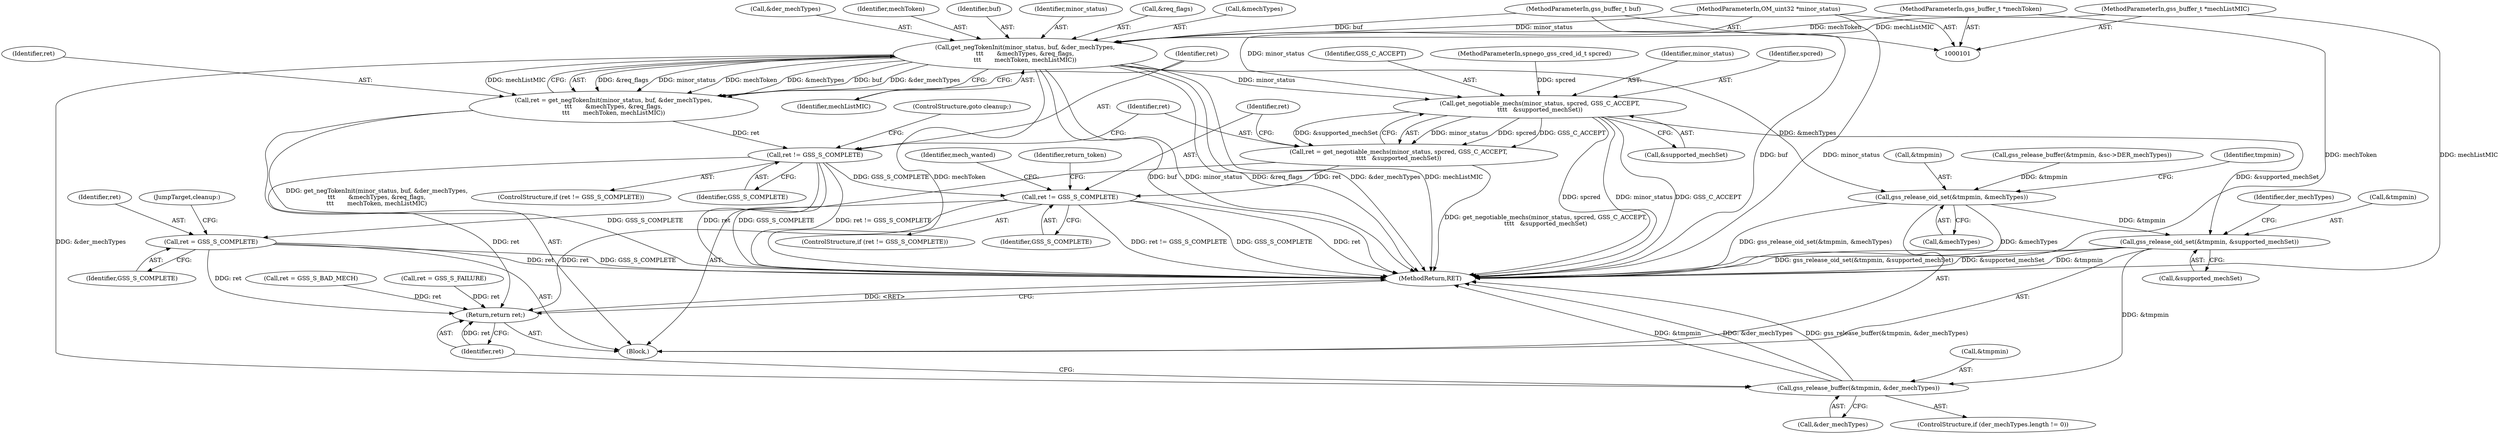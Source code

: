 digraph "0_krb5_b51b33f2bc5d1497ddf5bd107f791c101695000d_0@pointer" {
"1000161" [label="(Call,get_negTokenInit(minor_status, buf, &der_mechTypes,\n\t\t\t       &mechTypes, &req_flags,\n\t\t\t       mechToken, mechListMIC))"];
"1000102" [label="(MethodParameterIn,OM_uint32 *minor_status)"];
"1000103" [label="(MethodParameterIn,gss_buffer_t buf)"];
"1000106" [label="(MethodParameterIn,gss_buffer_t *mechToken)"];
"1000107" [label="(MethodParameterIn,gss_buffer_t *mechListMIC)"];
"1000159" [label="(Call,ret = get_negTokenInit(minor_status, buf, &der_mechTypes,\n\t\t\t       &mechTypes, &req_flags,\n\t\t\t       mechToken, mechListMIC))"];
"1000173" [label="(Call,ret != GSS_S_COMPLETE)"];
"1000187" [label="(Call,ret != GSS_S_COMPLETE)"];
"1000305" [label="(Call,ret = GSS_S_COMPLETE)"];
"1000330" [label="(Return,return ret;)"];
"1000180" [label="(Call,get_negotiable_mechs(minor_status, spcred, GSS_C_ACCEPT,\n\t\t\t\t   &supported_mechSet))"];
"1000178" [label="(Call,ret = get_negotiable_mechs(minor_status, spcred, GSS_C_ACCEPT,\n\t\t\t\t   &supported_mechSet))"];
"1000314" [label="(Call,gss_release_oid_set(&tmpmin, &supported_mechSet))"];
"1000325" [label="(Call,gss_release_buffer(&tmpmin, &der_mechTypes))"];
"1000309" [label="(Call,gss_release_oid_set(&tmpmin, &mechTypes))"];
"1000306" [label="(Identifier,ret)"];
"1000193" [label="(Identifier,return_token)"];
"1000314" [label="(Call,gss_release_oid_set(&tmpmin, &supported_mechSet))"];
"1000322" [label="(Identifier,der_mechTypes)"];
"1000183" [label="(Identifier,GSS_C_ACCEPT)"];
"1000170" [label="(Identifier,mechToken)"];
"1000175" [label="(Identifier,GSS_S_COMPLETE)"];
"1000161" [label="(Call,get_negTokenInit(minor_status, buf, &der_mechTypes,\n\t\t\t       &mechTypes, &req_flags,\n\t\t\t       mechToken, mechListMIC))"];
"1000310" [label="(Call,&tmpmin)"];
"1000163" [label="(Identifier,buf)"];
"1000317" [label="(Call,&supported_mechSet)"];
"1000325" [label="(Call,gss_release_buffer(&tmpmin, &der_mechTypes))"];
"1000160" [label="(Identifier,ret)"];
"1000208" [label="(Call,ret = GSS_S_BAD_MECH)"];
"1000307" [label="(Identifier,GSS_S_COMPLETE)"];
"1000106" [label="(MethodParameterIn,gss_buffer_t *mechToken)"];
"1000244" [label="(Call,ret = GSS_S_FAILURE)"];
"1000159" [label="(Call,ret = get_negTokenInit(minor_status, buf, &der_mechTypes,\n\t\t\t       &mechTypes, &req_flags,\n\t\t\t       mechToken, mechListMIC))"];
"1000162" [label="(Identifier,minor_status)"];
"1000172" [label="(ControlStructure,if (ret != GSS_S_COMPLETE))"];
"1000105" [label="(MethodParameterIn,spnego_gss_cred_id_t spcred)"];
"1000328" [label="(Call,&der_mechTypes)"];
"1000103" [label="(MethodParameterIn,gss_buffer_t buf)"];
"1000180" [label="(Call,get_negotiable_mechs(minor_status, spcred, GSS_C_ACCEPT,\n\t\t\t\t   &supported_mechSet))"];
"1000171" [label="(Identifier,mechListMIC)"];
"1000326" [label="(Call,&tmpmin)"];
"1000312" [label="(Call,&mechTypes)"];
"1000173" [label="(Call,ret != GSS_S_COMPLETE)"];
"1000102" [label="(MethodParameterIn,OM_uint32 *minor_status)"];
"1000189" [label="(Identifier,GSS_S_COMPLETE)"];
"1000186" [label="(ControlStructure,if (ret != GSS_S_COMPLETE))"];
"1000174" [label="(Identifier,ret)"];
"1000110" [label="(Block,)"];
"1000315" [label="(Call,&tmpmin)"];
"1000168" [label="(Call,&req_flags)"];
"1000166" [label="(Call,&mechTypes)"];
"1000308" [label="(JumpTarget,cleanup:)"];
"1000181" [label="(Identifier,minor_status)"];
"1000332" [label="(MethodReturn,RET)"];
"1000107" [label="(MethodParameterIn,gss_buffer_t *mechListMIC)"];
"1000187" [label="(Call,ret != GSS_S_COMPLETE)"];
"1000188" [label="(Identifier,ret)"];
"1000184" [label="(Call,&supported_mechSet)"];
"1000223" [label="(Call,gss_release_buffer(&tmpmin, &sc->DER_mechTypes))"];
"1000330" [label="(Return,return ret;)"];
"1000178" [label="(Call,ret = get_negotiable_mechs(minor_status, spcred, GSS_C_ACCEPT,\n\t\t\t\t   &supported_mechSet))"];
"1000177" [label="(ControlStructure,goto cleanup;)"];
"1000319" [label="(ControlStructure,if (der_mechTypes.length != 0))"];
"1000164" [label="(Call,&der_mechTypes)"];
"1000331" [label="(Identifier,ret)"];
"1000182" [label="(Identifier,spcred)"];
"1000179" [label="(Identifier,ret)"];
"1000197" [label="(Identifier,mech_wanted)"];
"1000305" [label="(Call,ret = GSS_S_COMPLETE)"];
"1000316" [label="(Identifier,tmpmin)"];
"1000309" [label="(Call,gss_release_oid_set(&tmpmin, &mechTypes))"];
"1000161" -> "1000159"  [label="AST: "];
"1000161" -> "1000171"  [label="CFG: "];
"1000162" -> "1000161"  [label="AST: "];
"1000163" -> "1000161"  [label="AST: "];
"1000164" -> "1000161"  [label="AST: "];
"1000166" -> "1000161"  [label="AST: "];
"1000168" -> "1000161"  [label="AST: "];
"1000170" -> "1000161"  [label="AST: "];
"1000171" -> "1000161"  [label="AST: "];
"1000159" -> "1000161"  [label="CFG: "];
"1000161" -> "1000332"  [label="DDG: &req_flags"];
"1000161" -> "1000332"  [label="DDG: &der_mechTypes"];
"1000161" -> "1000332"  [label="DDG: mechListMIC"];
"1000161" -> "1000332"  [label="DDG: mechToken"];
"1000161" -> "1000332"  [label="DDG: buf"];
"1000161" -> "1000332"  [label="DDG: minor_status"];
"1000161" -> "1000159"  [label="DDG: &req_flags"];
"1000161" -> "1000159"  [label="DDG: minor_status"];
"1000161" -> "1000159"  [label="DDG: mechToken"];
"1000161" -> "1000159"  [label="DDG: &mechTypes"];
"1000161" -> "1000159"  [label="DDG: buf"];
"1000161" -> "1000159"  [label="DDG: &der_mechTypes"];
"1000161" -> "1000159"  [label="DDG: mechListMIC"];
"1000102" -> "1000161"  [label="DDG: minor_status"];
"1000103" -> "1000161"  [label="DDG: buf"];
"1000106" -> "1000161"  [label="DDG: mechToken"];
"1000107" -> "1000161"  [label="DDG: mechListMIC"];
"1000161" -> "1000180"  [label="DDG: minor_status"];
"1000161" -> "1000309"  [label="DDG: &mechTypes"];
"1000161" -> "1000325"  [label="DDG: &der_mechTypes"];
"1000102" -> "1000101"  [label="AST: "];
"1000102" -> "1000332"  [label="DDG: minor_status"];
"1000102" -> "1000180"  [label="DDG: minor_status"];
"1000103" -> "1000101"  [label="AST: "];
"1000103" -> "1000332"  [label="DDG: buf"];
"1000106" -> "1000101"  [label="AST: "];
"1000106" -> "1000332"  [label="DDG: mechToken"];
"1000107" -> "1000101"  [label="AST: "];
"1000107" -> "1000332"  [label="DDG: mechListMIC"];
"1000159" -> "1000110"  [label="AST: "];
"1000160" -> "1000159"  [label="AST: "];
"1000174" -> "1000159"  [label="CFG: "];
"1000159" -> "1000332"  [label="DDG: get_negTokenInit(minor_status, buf, &der_mechTypes,\n\t\t\t       &mechTypes, &req_flags,\n\t\t\t       mechToken, mechListMIC)"];
"1000159" -> "1000173"  [label="DDG: ret"];
"1000173" -> "1000172"  [label="AST: "];
"1000173" -> "1000175"  [label="CFG: "];
"1000174" -> "1000173"  [label="AST: "];
"1000175" -> "1000173"  [label="AST: "];
"1000177" -> "1000173"  [label="CFG: "];
"1000179" -> "1000173"  [label="CFG: "];
"1000173" -> "1000332"  [label="DDG: ret != GSS_S_COMPLETE"];
"1000173" -> "1000332"  [label="DDG: ret"];
"1000173" -> "1000332"  [label="DDG: GSS_S_COMPLETE"];
"1000173" -> "1000187"  [label="DDG: GSS_S_COMPLETE"];
"1000173" -> "1000330"  [label="DDG: ret"];
"1000187" -> "1000186"  [label="AST: "];
"1000187" -> "1000189"  [label="CFG: "];
"1000188" -> "1000187"  [label="AST: "];
"1000189" -> "1000187"  [label="AST: "];
"1000193" -> "1000187"  [label="CFG: "];
"1000197" -> "1000187"  [label="CFG: "];
"1000187" -> "1000332"  [label="DDG: ret"];
"1000187" -> "1000332"  [label="DDG: ret != GSS_S_COMPLETE"];
"1000187" -> "1000332"  [label="DDG: GSS_S_COMPLETE"];
"1000178" -> "1000187"  [label="DDG: ret"];
"1000187" -> "1000305"  [label="DDG: GSS_S_COMPLETE"];
"1000187" -> "1000330"  [label="DDG: ret"];
"1000305" -> "1000110"  [label="AST: "];
"1000305" -> "1000307"  [label="CFG: "];
"1000306" -> "1000305"  [label="AST: "];
"1000307" -> "1000305"  [label="AST: "];
"1000308" -> "1000305"  [label="CFG: "];
"1000305" -> "1000332"  [label="DDG: GSS_S_COMPLETE"];
"1000305" -> "1000332"  [label="DDG: ret"];
"1000305" -> "1000330"  [label="DDG: ret"];
"1000330" -> "1000110"  [label="AST: "];
"1000330" -> "1000331"  [label="CFG: "];
"1000331" -> "1000330"  [label="AST: "];
"1000332" -> "1000330"  [label="CFG: "];
"1000330" -> "1000332"  [label="DDG: <RET>"];
"1000331" -> "1000330"  [label="DDG: ret"];
"1000208" -> "1000330"  [label="DDG: ret"];
"1000244" -> "1000330"  [label="DDG: ret"];
"1000180" -> "1000178"  [label="AST: "];
"1000180" -> "1000184"  [label="CFG: "];
"1000181" -> "1000180"  [label="AST: "];
"1000182" -> "1000180"  [label="AST: "];
"1000183" -> "1000180"  [label="AST: "];
"1000184" -> "1000180"  [label="AST: "];
"1000178" -> "1000180"  [label="CFG: "];
"1000180" -> "1000332"  [label="DDG: spcred"];
"1000180" -> "1000332"  [label="DDG: minor_status"];
"1000180" -> "1000332"  [label="DDG: GSS_C_ACCEPT"];
"1000180" -> "1000178"  [label="DDG: minor_status"];
"1000180" -> "1000178"  [label="DDG: spcred"];
"1000180" -> "1000178"  [label="DDG: GSS_C_ACCEPT"];
"1000180" -> "1000178"  [label="DDG: &supported_mechSet"];
"1000105" -> "1000180"  [label="DDG: spcred"];
"1000180" -> "1000314"  [label="DDG: &supported_mechSet"];
"1000178" -> "1000110"  [label="AST: "];
"1000179" -> "1000178"  [label="AST: "];
"1000188" -> "1000178"  [label="CFG: "];
"1000178" -> "1000332"  [label="DDG: get_negotiable_mechs(minor_status, spcred, GSS_C_ACCEPT,\n\t\t\t\t   &supported_mechSet)"];
"1000314" -> "1000110"  [label="AST: "];
"1000314" -> "1000317"  [label="CFG: "];
"1000315" -> "1000314"  [label="AST: "];
"1000317" -> "1000314"  [label="AST: "];
"1000322" -> "1000314"  [label="CFG: "];
"1000314" -> "1000332"  [label="DDG: &tmpmin"];
"1000314" -> "1000332"  [label="DDG: gss_release_oid_set(&tmpmin, &supported_mechSet)"];
"1000314" -> "1000332"  [label="DDG: &supported_mechSet"];
"1000309" -> "1000314"  [label="DDG: &tmpmin"];
"1000314" -> "1000325"  [label="DDG: &tmpmin"];
"1000325" -> "1000319"  [label="AST: "];
"1000325" -> "1000328"  [label="CFG: "];
"1000326" -> "1000325"  [label="AST: "];
"1000328" -> "1000325"  [label="AST: "];
"1000331" -> "1000325"  [label="CFG: "];
"1000325" -> "1000332"  [label="DDG: &tmpmin"];
"1000325" -> "1000332"  [label="DDG: &der_mechTypes"];
"1000325" -> "1000332"  [label="DDG: gss_release_buffer(&tmpmin, &der_mechTypes)"];
"1000309" -> "1000110"  [label="AST: "];
"1000309" -> "1000312"  [label="CFG: "];
"1000310" -> "1000309"  [label="AST: "];
"1000312" -> "1000309"  [label="AST: "];
"1000316" -> "1000309"  [label="CFG: "];
"1000309" -> "1000332"  [label="DDG: gss_release_oid_set(&tmpmin, &mechTypes)"];
"1000309" -> "1000332"  [label="DDG: &mechTypes"];
"1000223" -> "1000309"  [label="DDG: &tmpmin"];
}
